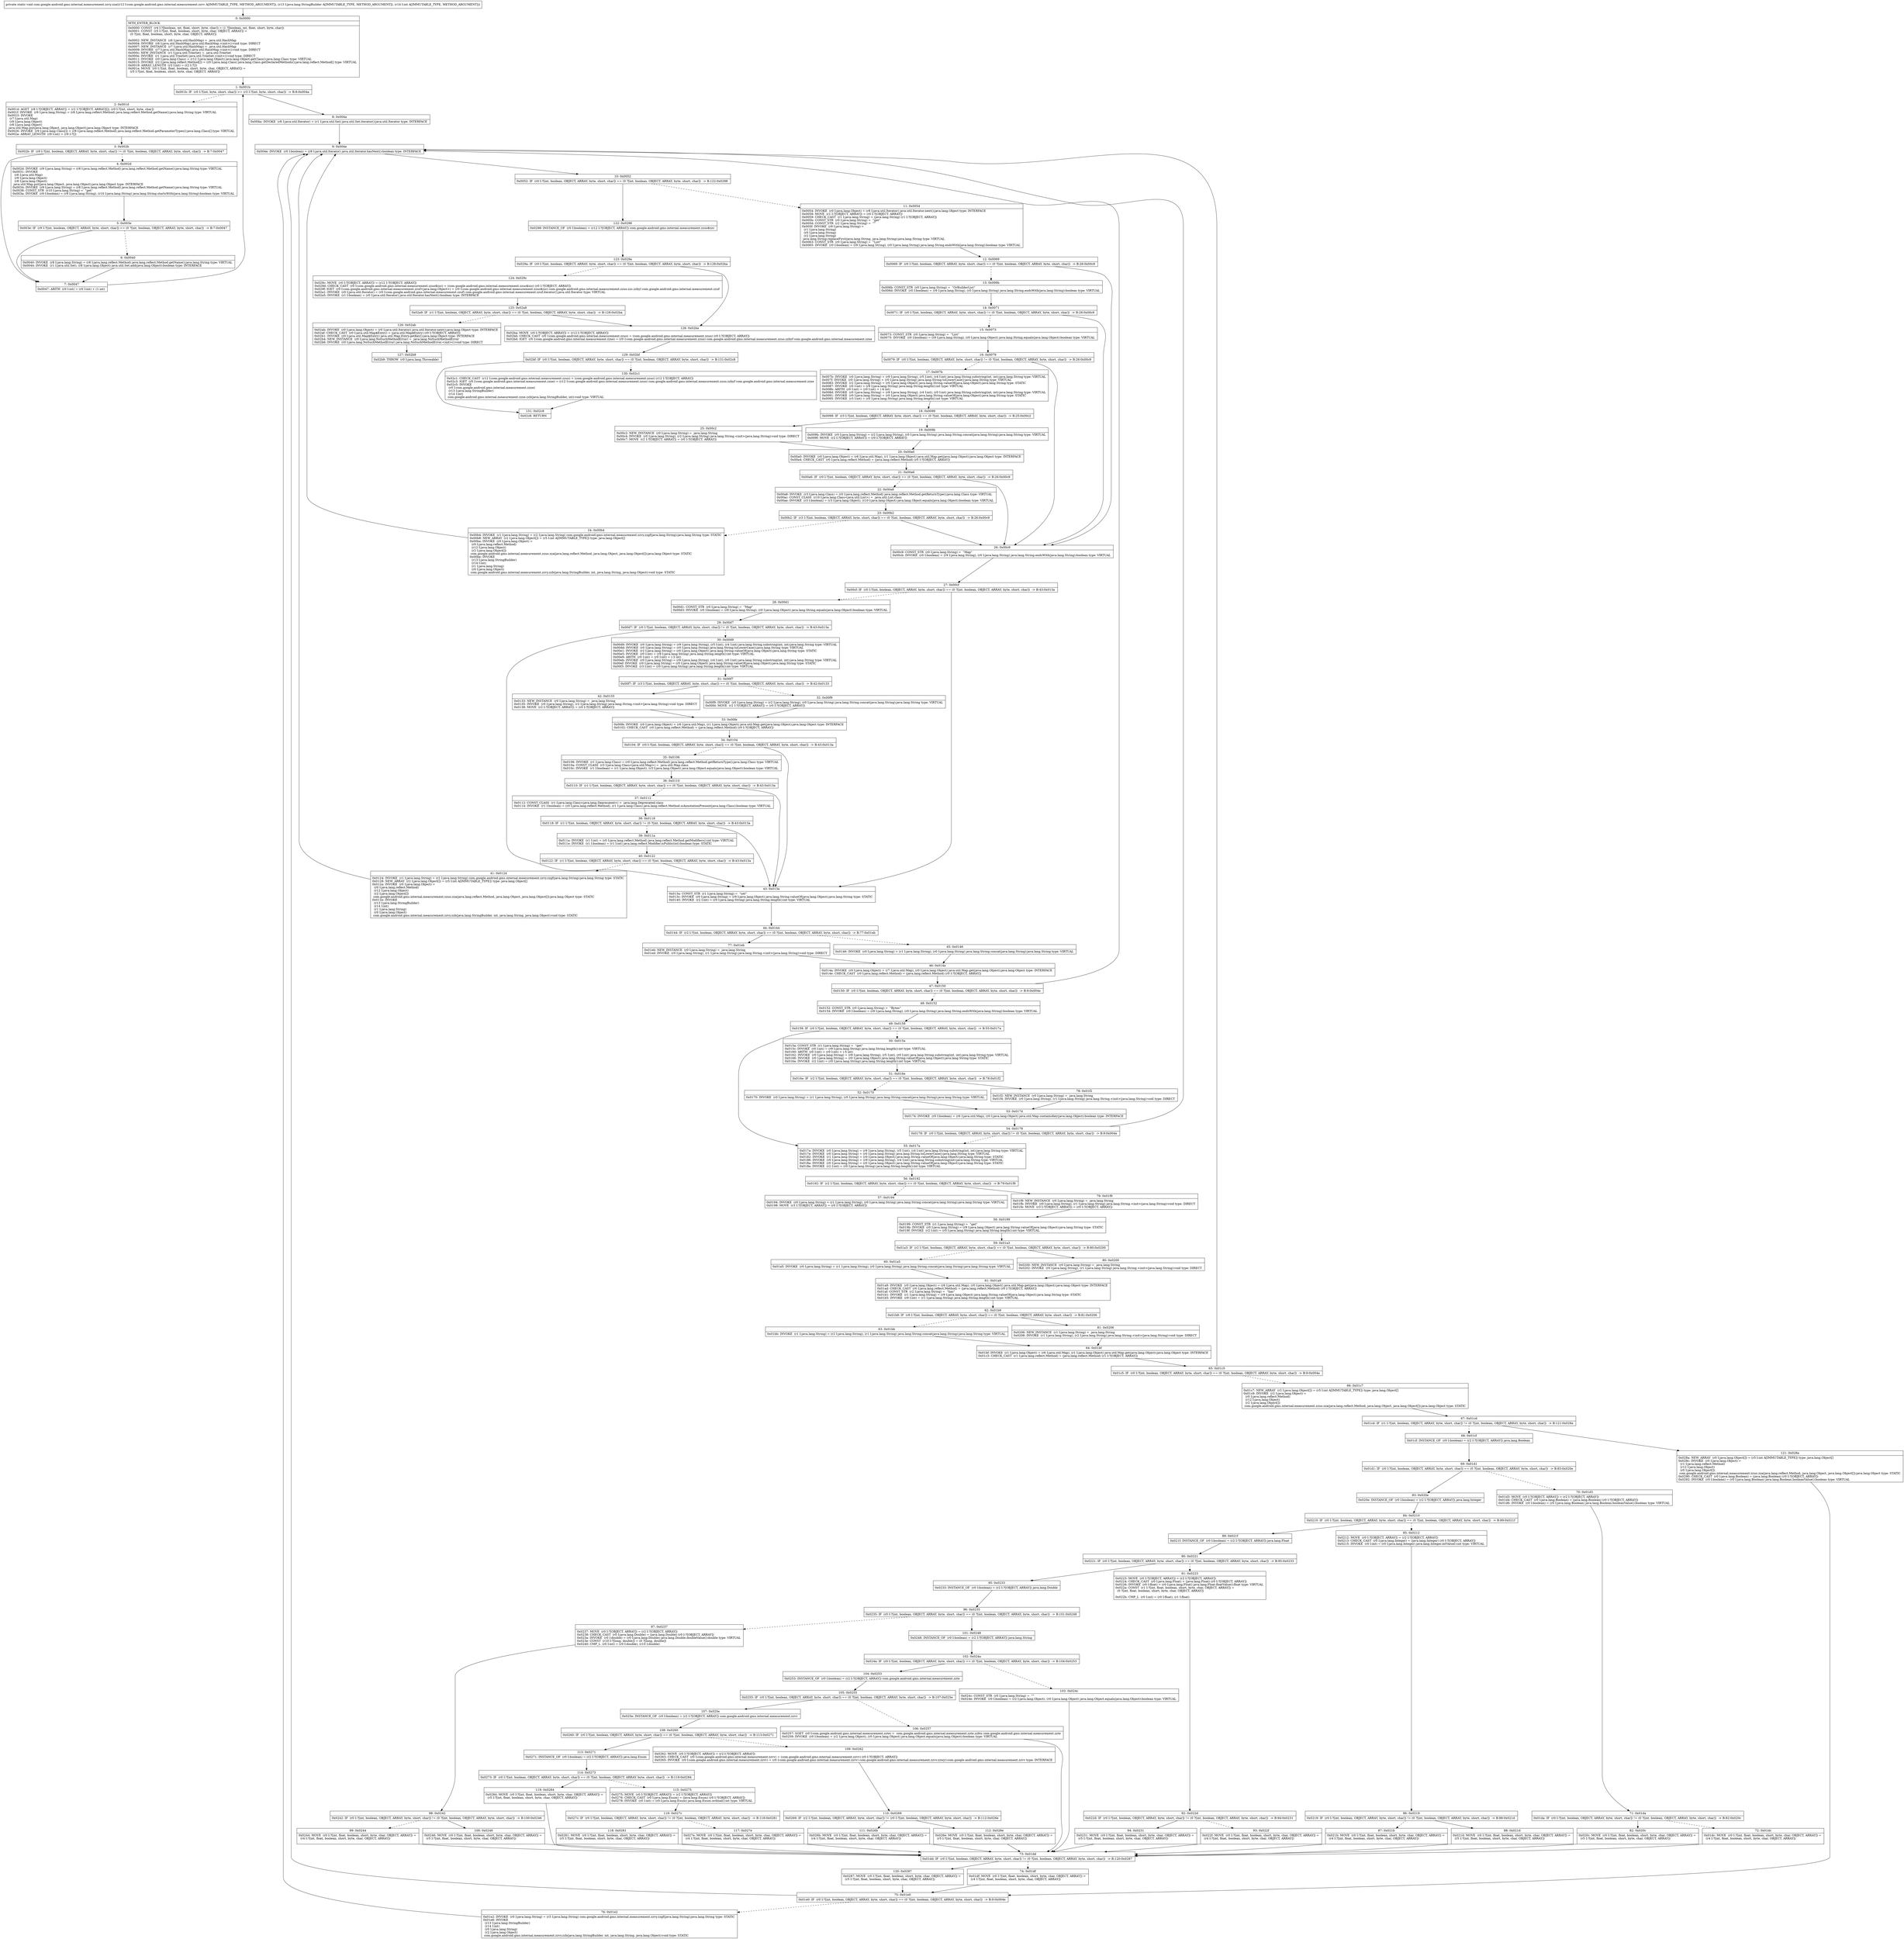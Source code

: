 digraph "CFG forcom.google.android.gms.internal.measurement.zzvy.zza(Lcom\/google\/android\/gms\/internal\/measurement\/zzvv;Ljava\/lang\/StringBuilder;I)V" {
Node_0 [shape=record,label="{0\:\ 0x0000|MTH_ENTER_BLOCK\l|0x0000: CONST  (r4 I:?[boolean, int, float, short, byte, char]) = (1 ?[boolean, int, float, short, byte, char]) \l0x0001: CONST  (r5 I:?[int, float, boolean, short, byte, char, OBJECT, ARRAY]) = \l  (0 ?[int, float, boolean, short, byte, char, OBJECT, ARRAY])\l \l0x0002: NEW_INSTANCE  (r6 I:java.util.HashMap) =  java.util.HashMap \l0x0004: INVOKE  (r6 I:java.util.HashMap) java.util.HashMap.\<init\>():void type: DIRECT \l0x0007: NEW_INSTANCE  (r7 I:java.util.HashMap) =  java.util.HashMap \l0x0009: INVOKE  (r7 I:java.util.HashMap) java.util.HashMap.\<init\>():void type: DIRECT \l0x000c: NEW_INSTANCE  (r1 I:java.util.TreeSet) =  java.util.TreeSet \l0x000e: INVOKE  (r1 I:java.util.TreeSet) java.util.TreeSet.\<init\>():void type: DIRECT \l0x0011: INVOKE  (r0 I:java.lang.Class) = (r12 I:java.lang.Object) java.lang.Object.getClass():java.lang.Class type: VIRTUAL \l0x0015: INVOKE  (r2 I:java.lang.reflect.Method[]) = (r0 I:java.lang.Class) java.lang.Class.getDeclaredMethods():java.lang.reflect.Method[] type: VIRTUAL \l0x0019: ARRAY_LENGTH  (r3 I:int) = (r2 I:?[]) \l0x001a: MOVE  (r0 I:?[int, float, boolean, short, byte, char, OBJECT, ARRAY]) = \l  (r5 I:?[int, float, boolean, short, byte, char, OBJECT, ARRAY])\l \l}"];
Node_1 [shape=record,label="{1\:\ 0x001b|0x001b: IF  (r0 I:?[int, byte, short, char]) \>= (r3 I:?[int, byte, short, char])  \-\> B:8:0x004a \l}"];
Node_2 [shape=record,label="{2\:\ 0x001d|0x001d: AGET  (r8 I:?[OBJECT, ARRAY]) = (r2 I:?[OBJECT, ARRAY][]), (r0 I:?[int, short, byte, char]) \l0x001f: INVOKE  (r9 I:java.lang.String) = (r8 I:java.lang.reflect.Method) java.lang.reflect.Method.getName():java.lang.String type: VIRTUAL \l0x0023: INVOKE  \l  (r7 I:java.util.Map)\l  (r9 I:java.lang.Object)\l  (r8 I:java.lang.Object)\l java.util.Map.put(java.lang.Object, java.lang.Object):java.lang.Object type: INTERFACE \l0x0026: INVOKE  (r9 I:java.lang.Class[]) = (r8 I:java.lang.reflect.Method) java.lang.reflect.Method.getParameterTypes():java.lang.Class[] type: VIRTUAL \l0x002a: ARRAY_LENGTH  (r9 I:int) = (r9 I:?[]) \l}"];
Node_3 [shape=record,label="{3\:\ 0x002b|0x002b: IF  (r9 I:?[int, boolean, OBJECT, ARRAY, byte, short, char]) != (0 ?[int, boolean, OBJECT, ARRAY, byte, short, char])  \-\> B:7:0x0047 \l}"];
Node_4 [shape=record,label="{4\:\ 0x002d|0x002d: INVOKE  (r9 I:java.lang.String) = (r8 I:java.lang.reflect.Method) java.lang.reflect.Method.getName():java.lang.String type: VIRTUAL \l0x0031: INVOKE  \l  (r6 I:java.util.Map)\l  (r9 I:java.lang.Object)\l  (r8 I:java.lang.Object)\l java.util.Map.put(java.lang.Object, java.lang.Object):java.lang.Object type: INTERFACE \l0x0034: INVOKE  (r9 I:java.lang.String) = (r8 I:java.lang.reflect.Method) java.lang.reflect.Method.getName():java.lang.String type: VIRTUAL \l0x0038: CONST_STR  (r10 I:java.lang.String) =  \"get\" \l0x003a: INVOKE  (r9 I:boolean) = (r9 I:java.lang.String), (r10 I:java.lang.String) java.lang.String.startsWith(java.lang.String):boolean type: VIRTUAL \l}"];
Node_5 [shape=record,label="{5\:\ 0x003e|0x003e: IF  (r9 I:?[int, boolean, OBJECT, ARRAY, byte, short, char]) == (0 ?[int, boolean, OBJECT, ARRAY, byte, short, char])  \-\> B:7:0x0047 \l}"];
Node_6 [shape=record,label="{6\:\ 0x0040|0x0040: INVOKE  (r8 I:java.lang.String) = (r8 I:java.lang.reflect.Method) java.lang.reflect.Method.getName():java.lang.String type: VIRTUAL \l0x0044: INVOKE  (r1 I:java.util.Set), (r8 I:java.lang.Object) java.util.Set.add(java.lang.Object):boolean type: INTERFACE \l}"];
Node_7 [shape=record,label="{7\:\ 0x0047|0x0047: ARITH  (r0 I:int) = (r0 I:int) + (1 int) \l}"];
Node_8 [shape=record,label="{8\:\ 0x004a|0x004a: INVOKE  (r8 I:java.util.Iterator) = (r1 I:java.util.Set) java.util.Set.iterator():java.util.Iterator type: INTERFACE \l}"];
Node_9 [shape=record,label="{9\:\ 0x004e|0x004e: INVOKE  (r0 I:boolean) = (r8 I:java.util.Iterator) java.util.Iterator.hasNext():boolean type: INTERFACE \l}"];
Node_10 [shape=record,label="{10\:\ 0x0052|0x0052: IF  (r0 I:?[int, boolean, OBJECT, ARRAY, byte, short, char]) == (0 ?[int, boolean, OBJECT, ARRAY, byte, short, char])  \-\> B:122:0x0298 \l}"];
Node_11 [shape=record,label="{11\:\ 0x0054|0x0054: INVOKE  (r0 I:java.lang.Object) = (r8 I:java.util.Iterator) java.util.Iterator.next():java.lang.Object type: INTERFACE \l0x0058: MOVE  (r1 I:?[OBJECT, ARRAY]) = (r0 I:?[OBJECT, ARRAY]) \l0x0059: CHECK_CAST  (r1 I:java.lang.String) = (java.lang.String) (r1 I:?[OBJECT, ARRAY]) \l0x005b: CONST_STR  (r0 I:java.lang.String) =  \"get\" \l0x005d: CONST_STR  (r2 I:java.lang.String) =  \"\" \l0x005f: INVOKE  (r9 I:java.lang.String) = \l  (r1 I:java.lang.String)\l  (r0 I:java.lang.String)\l  (r2 I:java.lang.String)\l java.lang.String.replaceFirst(java.lang.String, java.lang.String):java.lang.String type: VIRTUAL \l0x0063: CONST_STR  (r0 I:java.lang.String) =  \"List\" \l0x0065: INVOKE  (r0 I:boolean) = (r9 I:java.lang.String), (r0 I:java.lang.String) java.lang.String.endsWith(java.lang.String):boolean type: VIRTUAL \l}"];
Node_12 [shape=record,label="{12\:\ 0x0069|0x0069: IF  (r0 I:?[int, boolean, OBJECT, ARRAY, byte, short, char]) == (0 ?[int, boolean, OBJECT, ARRAY, byte, short, char])  \-\> B:26:0x00c9 \l}"];
Node_13 [shape=record,label="{13\:\ 0x006b|0x006b: CONST_STR  (r0 I:java.lang.String) =  \"OrBuilderList\" \l0x006d: INVOKE  (r0 I:boolean) = (r9 I:java.lang.String), (r0 I:java.lang.String) java.lang.String.endsWith(java.lang.String):boolean type: VIRTUAL \l}"];
Node_14 [shape=record,label="{14\:\ 0x0071|0x0071: IF  (r0 I:?[int, boolean, OBJECT, ARRAY, byte, short, char]) != (0 ?[int, boolean, OBJECT, ARRAY, byte, short, char])  \-\> B:26:0x00c9 \l}"];
Node_15 [shape=record,label="{15\:\ 0x0073|0x0073: CONST_STR  (r0 I:java.lang.String) =  \"List\" \l0x0075: INVOKE  (r0 I:boolean) = (r9 I:java.lang.String), (r0 I:java.lang.Object) java.lang.String.equals(java.lang.Object):boolean type: VIRTUAL \l}"];
Node_16 [shape=record,label="{16\:\ 0x0079|0x0079: IF  (r0 I:?[int, boolean, OBJECT, ARRAY, byte, short, char]) != (0 ?[int, boolean, OBJECT, ARRAY, byte, short, char])  \-\> B:26:0x00c9 \l}"];
Node_17 [shape=record,label="{17\:\ 0x007b|0x007b: INVOKE  (r0 I:java.lang.String) = (r9 I:java.lang.String), (r5 I:int), (r4 I:int) java.lang.String.substring(int, int):java.lang.String type: VIRTUAL \l0x007f: INVOKE  (r0 I:java.lang.String) = (r0 I:java.lang.String) java.lang.String.toLowerCase():java.lang.String type: VIRTUAL \l0x0083: INVOKE  (r2 I:java.lang.String) = (r0 I:java.lang.Object) java.lang.String.valueOf(java.lang.Object):java.lang.String type: STATIC \l0x0087: INVOKE  (r0 I:int) = (r9 I:java.lang.String) java.lang.String.length():int type: VIRTUAL \l0x008b: ARITH  (r0 I:int) = (r0 I:int) + (\-4 int) \l0x008d: INVOKE  (r0 I:java.lang.String) = (r9 I:java.lang.String), (r4 I:int), (r0 I:int) java.lang.String.substring(int, int):java.lang.String type: VIRTUAL \l0x0091: INVOKE  (r0 I:java.lang.String) = (r0 I:java.lang.Object) java.lang.String.valueOf(java.lang.Object):java.lang.String type: STATIC \l0x0095: INVOKE  (r3 I:int) = (r0 I:java.lang.String) java.lang.String.length():int type: VIRTUAL \l}"];
Node_18 [shape=record,label="{18\:\ 0x0099|0x0099: IF  (r3 I:?[int, boolean, OBJECT, ARRAY, byte, short, char]) == (0 ?[int, boolean, OBJECT, ARRAY, byte, short, char])  \-\> B:25:0x00c2 \l}"];
Node_19 [shape=record,label="{19\:\ 0x009b|0x009b: INVOKE  (r0 I:java.lang.String) = (r2 I:java.lang.String), (r0 I:java.lang.String) java.lang.String.concat(java.lang.String):java.lang.String type: VIRTUAL \l0x009f: MOVE  (r2 I:?[OBJECT, ARRAY]) = (r0 I:?[OBJECT, ARRAY]) \l}"];
Node_20 [shape=record,label="{20\:\ 0x00a0|0x00a0: INVOKE  (r0 I:java.lang.Object) = (r6 I:java.util.Map), (r1 I:java.lang.Object) java.util.Map.get(java.lang.Object):java.lang.Object type: INTERFACE \l0x00a4: CHECK_CAST  (r0 I:java.lang.reflect.Method) = (java.lang.reflect.Method) (r0 I:?[OBJECT, ARRAY]) \l}"];
Node_21 [shape=record,label="{21\:\ 0x00a6|0x00a6: IF  (r0 I:?[int, boolean, OBJECT, ARRAY, byte, short, char]) == (0 ?[int, boolean, OBJECT, ARRAY, byte, short, char])  \-\> B:26:0x00c9 \l}"];
Node_22 [shape=record,label="{22\:\ 0x00a8|0x00a8: INVOKE  (r3 I:java.lang.Class) = (r0 I:java.lang.reflect.Method) java.lang.reflect.Method.getReturnType():java.lang.Class type: VIRTUAL \l0x00ac: CONST_CLASS  (r10 I:java.lang.Class\<java.util.List\>) =  java.util.List.class \l0x00ae: INVOKE  (r3 I:boolean) = (r3 I:java.lang.Object), (r10 I:java.lang.Object) java.lang.Object.equals(java.lang.Object):boolean type: VIRTUAL \l}"];
Node_23 [shape=record,label="{23\:\ 0x00b2|0x00b2: IF  (r3 I:?[int, boolean, OBJECT, ARRAY, byte, short, char]) == (0 ?[int, boolean, OBJECT, ARRAY, byte, short, char])  \-\> B:26:0x00c9 \l}"];
Node_24 [shape=record,label="{24\:\ 0x00b4|0x00b4: INVOKE  (r1 I:java.lang.String) = (r2 I:java.lang.String) com.google.android.gms.internal.measurement.zzvy.zzgf(java.lang.String):java.lang.String type: STATIC \l0x00b8: NEW_ARRAY  (r2 I:java.lang.Object[]) = (r5 I:int A[IMMUTABLE_TYPE]) type: java.lang.Object[] \l0x00ba: INVOKE  (r0 I:java.lang.Object) = \l  (r0 I:java.lang.reflect.Method)\l  (r12 I:java.lang.Object)\l  (r2 I:java.lang.Object[])\l com.google.android.gms.internal.measurement.zzuo.zza(java.lang.reflect.Method, java.lang.Object, java.lang.Object[]):java.lang.Object type: STATIC \l0x00be: INVOKE  \l  (r13 I:java.lang.StringBuilder)\l  (r14 I:int)\l  (r1 I:java.lang.String)\l  (r0 I:java.lang.Object)\l com.google.android.gms.internal.measurement.zzvy.zzb(java.lang.StringBuilder, int, java.lang.String, java.lang.Object):void type: STATIC \l}"];
Node_25 [shape=record,label="{25\:\ 0x00c2|0x00c2: NEW_INSTANCE  (r0 I:java.lang.String) =  java.lang.String \l0x00c4: INVOKE  (r0 I:java.lang.String), (r2 I:java.lang.String) java.lang.String.\<init\>(java.lang.String):void type: DIRECT \l0x00c7: MOVE  (r2 I:?[OBJECT, ARRAY]) = (r0 I:?[OBJECT, ARRAY]) \l}"];
Node_26 [shape=record,label="{26\:\ 0x00c9|0x00c9: CONST_STR  (r0 I:java.lang.String) =  \"Map\" \l0x00cb: INVOKE  (r0 I:boolean) = (r9 I:java.lang.String), (r0 I:java.lang.String) java.lang.String.endsWith(java.lang.String):boolean type: VIRTUAL \l}"];
Node_27 [shape=record,label="{27\:\ 0x00cf|0x00cf: IF  (r0 I:?[int, boolean, OBJECT, ARRAY, byte, short, char]) == (0 ?[int, boolean, OBJECT, ARRAY, byte, short, char])  \-\> B:43:0x013a \l}"];
Node_28 [shape=record,label="{28\:\ 0x00d1|0x00d1: CONST_STR  (r0 I:java.lang.String) =  \"Map\" \l0x00d3: INVOKE  (r0 I:boolean) = (r9 I:java.lang.String), (r0 I:java.lang.Object) java.lang.String.equals(java.lang.Object):boolean type: VIRTUAL \l}"];
Node_29 [shape=record,label="{29\:\ 0x00d7|0x00d7: IF  (r0 I:?[int, boolean, OBJECT, ARRAY, byte, short, char]) != (0 ?[int, boolean, OBJECT, ARRAY, byte, short, char])  \-\> B:43:0x013a \l}"];
Node_30 [shape=record,label="{30\:\ 0x00d9|0x00d9: INVOKE  (r0 I:java.lang.String) = (r9 I:java.lang.String), (r5 I:int), (r4 I:int) java.lang.String.substring(int, int):java.lang.String type: VIRTUAL \l0x00dd: INVOKE  (r0 I:java.lang.String) = (r0 I:java.lang.String) java.lang.String.toLowerCase():java.lang.String type: VIRTUAL \l0x00e1: INVOKE  (r2 I:java.lang.String) = (r0 I:java.lang.Object) java.lang.String.valueOf(java.lang.Object):java.lang.String type: STATIC \l0x00e5: INVOKE  (r0 I:int) = (r9 I:java.lang.String) java.lang.String.length():int type: VIRTUAL \l0x00e9: ARITH  (r0 I:int) = (r0 I:int) + (\-3 int) \l0x00eb: INVOKE  (r0 I:java.lang.String) = (r9 I:java.lang.String), (r4 I:int), (r0 I:int) java.lang.String.substring(int, int):java.lang.String type: VIRTUAL \l0x00ef: INVOKE  (r0 I:java.lang.String) = (r0 I:java.lang.Object) java.lang.String.valueOf(java.lang.Object):java.lang.String type: STATIC \l0x00f3: INVOKE  (r3 I:int) = (r0 I:java.lang.String) java.lang.String.length():int type: VIRTUAL \l}"];
Node_31 [shape=record,label="{31\:\ 0x00f7|0x00f7: IF  (r3 I:?[int, boolean, OBJECT, ARRAY, byte, short, char]) == (0 ?[int, boolean, OBJECT, ARRAY, byte, short, char])  \-\> B:42:0x0133 \l}"];
Node_32 [shape=record,label="{32\:\ 0x00f9|0x00f9: INVOKE  (r0 I:java.lang.String) = (r2 I:java.lang.String), (r0 I:java.lang.String) java.lang.String.concat(java.lang.String):java.lang.String type: VIRTUAL \l0x00fd: MOVE  (r2 I:?[OBJECT, ARRAY]) = (r0 I:?[OBJECT, ARRAY]) \l}"];
Node_33 [shape=record,label="{33\:\ 0x00fe|0x00fe: INVOKE  (r0 I:java.lang.Object) = (r6 I:java.util.Map), (r1 I:java.lang.Object) java.util.Map.get(java.lang.Object):java.lang.Object type: INTERFACE \l0x0102: CHECK_CAST  (r0 I:java.lang.reflect.Method) = (java.lang.reflect.Method) (r0 I:?[OBJECT, ARRAY]) \l}"];
Node_34 [shape=record,label="{34\:\ 0x0104|0x0104: IF  (r0 I:?[int, boolean, OBJECT, ARRAY, byte, short, char]) == (0 ?[int, boolean, OBJECT, ARRAY, byte, short, char])  \-\> B:43:0x013a \l}"];
Node_35 [shape=record,label="{35\:\ 0x0106|0x0106: INVOKE  (r1 I:java.lang.Class) = (r0 I:java.lang.reflect.Method) java.lang.reflect.Method.getReturnType():java.lang.Class type: VIRTUAL \l0x010a: CONST_CLASS  (r3 I:java.lang.Class\<java.util.Map\>) =  java.util.Map.class \l0x010c: INVOKE  (r1 I:boolean) = (r1 I:java.lang.Object), (r3 I:java.lang.Object) java.lang.Object.equals(java.lang.Object):boolean type: VIRTUAL \l}"];
Node_36 [shape=record,label="{36\:\ 0x0110|0x0110: IF  (r1 I:?[int, boolean, OBJECT, ARRAY, byte, short, char]) == (0 ?[int, boolean, OBJECT, ARRAY, byte, short, char])  \-\> B:43:0x013a \l}"];
Node_37 [shape=record,label="{37\:\ 0x0112|0x0112: CONST_CLASS  (r1 I:java.lang.Class\<java.lang.Deprecated\>) =  java.lang.Deprecated.class \l0x0114: INVOKE  (r1 I:boolean) = (r0 I:java.lang.reflect.Method), (r1 I:java.lang.Class) java.lang.reflect.Method.isAnnotationPresent(java.lang.Class):boolean type: VIRTUAL \l}"];
Node_38 [shape=record,label="{38\:\ 0x0118|0x0118: IF  (r1 I:?[int, boolean, OBJECT, ARRAY, byte, short, char]) != (0 ?[int, boolean, OBJECT, ARRAY, byte, short, char])  \-\> B:43:0x013a \l}"];
Node_39 [shape=record,label="{39\:\ 0x011a|0x011a: INVOKE  (r1 I:int) = (r0 I:java.lang.reflect.Method) java.lang.reflect.Method.getModifiers():int type: VIRTUAL \l0x011e: INVOKE  (r1 I:boolean) = (r1 I:int) java.lang.reflect.Modifier.isPublic(int):boolean type: STATIC \l}"];
Node_40 [shape=record,label="{40\:\ 0x0122|0x0122: IF  (r1 I:?[int, boolean, OBJECT, ARRAY, byte, short, char]) == (0 ?[int, boolean, OBJECT, ARRAY, byte, short, char])  \-\> B:43:0x013a \l}"];
Node_41 [shape=record,label="{41\:\ 0x0124|0x0124: INVOKE  (r1 I:java.lang.String) = (r2 I:java.lang.String) com.google.android.gms.internal.measurement.zzvy.zzgf(java.lang.String):java.lang.String type: STATIC \l0x0128: NEW_ARRAY  (r2 I:java.lang.Object[]) = (r5 I:int A[IMMUTABLE_TYPE]) type: java.lang.Object[] \l0x012a: INVOKE  (r0 I:java.lang.Object) = \l  (r0 I:java.lang.reflect.Method)\l  (r12 I:java.lang.Object)\l  (r2 I:java.lang.Object[])\l com.google.android.gms.internal.measurement.zzuo.zza(java.lang.reflect.Method, java.lang.Object, java.lang.Object[]):java.lang.Object type: STATIC \l0x012e: INVOKE  \l  (r13 I:java.lang.StringBuilder)\l  (r14 I:int)\l  (r1 I:java.lang.String)\l  (r0 I:java.lang.Object)\l com.google.android.gms.internal.measurement.zzvy.zzb(java.lang.StringBuilder, int, java.lang.String, java.lang.Object):void type: STATIC \l}"];
Node_42 [shape=record,label="{42\:\ 0x0133|0x0133: NEW_INSTANCE  (r0 I:java.lang.String) =  java.lang.String \l0x0135: INVOKE  (r0 I:java.lang.String), (r2 I:java.lang.String) java.lang.String.\<init\>(java.lang.String):void type: DIRECT \l0x0138: MOVE  (r2 I:?[OBJECT, ARRAY]) = (r0 I:?[OBJECT, ARRAY]) \l}"];
Node_43 [shape=record,label="{43\:\ 0x013a|0x013a: CONST_STR  (r1 I:java.lang.String) =  \"set\" \l0x013c: INVOKE  (r0 I:java.lang.String) = (r9 I:java.lang.Object) java.lang.String.valueOf(java.lang.Object):java.lang.String type: STATIC \l0x0140: INVOKE  (r2 I:int) = (r0 I:java.lang.String) java.lang.String.length():int type: VIRTUAL \l}"];
Node_44 [shape=record,label="{44\:\ 0x0144|0x0144: IF  (r2 I:?[int, boolean, OBJECT, ARRAY, byte, short, char]) == (0 ?[int, boolean, OBJECT, ARRAY, byte, short, char])  \-\> B:77:0x01eb \l}"];
Node_45 [shape=record,label="{45\:\ 0x0146|0x0146: INVOKE  (r0 I:java.lang.String) = (r1 I:java.lang.String), (r0 I:java.lang.String) java.lang.String.concat(java.lang.String):java.lang.String type: VIRTUAL \l}"];
Node_46 [shape=record,label="{46\:\ 0x014a|0x014a: INVOKE  (r0 I:java.lang.Object) = (r7 I:java.util.Map), (r0 I:java.lang.Object) java.util.Map.get(java.lang.Object):java.lang.Object type: INTERFACE \l0x014e: CHECK_CAST  (r0 I:java.lang.reflect.Method) = (java.lang.reflect.Method) (r0 I:?[OBJECT, ARRAY]) \l}"];
Node_47 [shape=record,label="{47\:\ 0x0150|0x0150: IF  (r0 I:?[int, boolean, OBJECT, ARRAY, byte, short, char]) == (0 ?[int, boolean, OBJECT, ARRAY, byte, short, char])  \-\> B:9:0x004e \l}"];
Node_48 [shape=record,label="{48\:\ 0x0152|0x0152: CONST_STR  (r0 I:java.lang.String) =  \"Bytes\" \l0x0154: INVOKE  (r0 I:boolean) = (r9 I:java.lang.String), (r0 I:java.lang.String) java.lang.String.endsWith(java.lang.String):boolean type: VIRTUAL \l}"];
Node_49 [shape=record,label="{49\:\ 0x0158|0x0158: IF  (r0 I:?[int, boolean, OBJECT, ARRAY, byte, short, char]) == (0 ?[int, boolean, OBJECT, ARRAY, byte, short, char])  \-\> B:55:0x017a \l}"];
Node_50 [shape=record,label="{50\:\ 0x015a|0x015a: CONST_STR  (r1 I:java.lang.String) =  \"get\" \l0x015c: INVOKE  (r0 I:int) = (r9 I:java.lang.String) java.lang.String.length():int type: VIRTUAL \l0x0160: ARITH  (r0 I:int) = (r0 I:int) + (\-5 int) \l0x0162: INVOKE  (r0 I:java.lang.String) = (r9 I:java.lang.String), (r5 I:int), (r0 I:int) java.lang.String.substring(int, int):java.lang.String type: VIRTUAL \l0x0166: INVOKE  (r0 I:java.lang.String) = (r0 I:java.lang.Object) java.lang.String.valueOf(java.lang.Object):java.lang.String type: STATIC \l0x016a: INVOKE  (r2 I:int) = (r0 I:java.lang.String) java.lang.String.length():int type: VIRTUAL \l}"];
Node_51 [shape=record,label="{51\:\ 0x016e|0x016e: IF  (r2 I:?[int, boolean, OBJECT, ARRAY, byte, short, char]) == (0 ?[int, boolean, OBJECT, ARRAY, byte, short, char])  \-\> B:78:0x01f2 \l}"];
Node_52 [shape=record,label="{52\:\ 0x0170|0x0170: INVOKE  (r0 I:java.lang.String) = (r1 I:java.lang.String), (r0 I:java.lang.String) java.lang.String.concat(java.lang.String):java.lang.String type: VIRTUAL \l}"];
Node_53 [shape=record,label="{53\:\ 0x0174|0x0174: INVOKE  (r0 I:boolean) = (r6 I:java.util.Map), (r0 I:java.lang.Object) java.util.Map.containsKey(java.lang.Object):boolean type: INTERFACE \l}"];
Node_54 [shape=record,label="{54\:\ 0x0178|0x0178: IF  (r0 I:?[int, boolean, OBJECT, ARRAY, byte, short, char]) != (0 ?[int, boolean, OBJECT, ARRAY, byte, short, char])  \-\> B:9:0x004e \l}"];
Node_55 [shape=record,label="{55\:\ 0x017a|0x017a: INVOKE  (r0 I:java.lang.String) = (r9 I:java.lang.String), (r5 I:int), (r4 I:int) java.lang.String.substring(int, int):java.lang.String type: VIRTUAL \l0x017e: INVOKE  (r0 I:java.lang.String) = (r0 I:java.lang.String) java.lang.String.toLowerCase():java.lang.String type: VIRTUAL \l0x0182: INVOKE  (r1 I:java.lang.String) = (r0 I:java.lang.Object) java.lang.String.valueOf(java.lang.Object):java.lang.String type: STATIC \l0x0186: INVOKE  (r0 I:java.lang.String) = (r9 I:java.lang.String), (r4 I:int) java.lang.String.substring(int):java.lang.String type: VIRTUAL \l0x018a: INVOKE  (r0 I:java.lang.String) = (r0 I:java.lang.Object) java.lang.String.valueOf(java.lang.Object):java.lang.String type: STATIC \l0x018e: INVOKE  (r2 I:int) = (r0 I:java.lang.String) java.lang.String.length():int type: VIRTUAL \l}"];
Node_56 [shape=record,label="{56\:\ 0x0192|0x0192: IF  (r2 I:?[int, boolean, OBJECT, ARRAY, byte, short, char]) == (0 ?[int, boolean, OBJECT, ARRAY, byte, short, char])  \-\> B:79:0x01f9 \l}"];
Node_57 [shape=record,label="{57\:\ 0x0194|0x0194: INVOKE  (r0 I:java.lang.String) = (r1 I:java.lang.String), (r0 I:java.lang.String) java.lang.String.concat(java.lang.String):java.lang.String type: VIRTUAL \l0x0198: MOVE  (r3 I:?[OBJECT, ARRAY]) = (r0 I:?[OBJECT, ARRAY]) \l}"];
Node_58 [shape=record,label="{58\:\ 0x0199|0x0199: CONST_STR  (r1 I:java.lang.String) =  \"get\" \l0x019b: INVOKE  (r0 I:java.lang.String) = (r9 I:java.lang.Object) java.lang.String.valueOf(java.lang.Object):java.lang.String type: STATIC \l0x019f: INVOKE  (r2 I:int) = (r0 I:java.lang.String) java.lang.String.length():int type: VIRTUAL \l}"];
Node_59 [shape=record,label="{59\:\ 0x01a3|0x01a3: IF  (r2 I:?[int, boolean, OBJECT, ARRAY, byte, short, char]) == (0 ?[int, boolean, OBJECT, ARRAY, byte, short, char])  \-\> B:80:0x0200 \l}"];
Node_60 [shape=record,label="{60\:\ 0x01a5|0x01a5: INVOKE  (r0 I:java.lang.String) = (r1 I:java.lang.String), (r0 I:java.lang.String) java.lang.String.concat(java.lang.String):java.lang.String type: VIRTUAL \l}"];
Node_61 [shape=record,label="{61\:\ 0x01a9|0x01a9: INVOKE  (r0 I:java.lang.Object) = (r6 I:java.util.Map), (r0 I:java.lang.Object) java.util.Map.get(java.lang.Object):java.lang.Object type: INTERFACE \l0x01ad: CHECK_CAST  (r0 I:java.lang.reflect.Method) = (java.lang.reflect.Method) (r0 I:?[OBJECT, ARRAY]) \l0x01af: CONST_STR  (r2 I:java.lang.String) =  \"has\" \l0x01b1: INVOKE  (r1 I:java.lang.String) = (r9 I:java.lang.Object) java.lang.String.valueOf(java.lang.Object):java.lang.String type: STATIC \l0x01b5: INVOKE  (r9 I:int) = (r1 I:java.lang.String) java.lang.String.length():int type: VIRTUAL \l}"];
Node_62 [shape=record,label="{62\:\ 0x01b9|0x01b9: IF  (r9 I:?[int, boolean, OBJECT, ARRAY, byte, short, char]) == (0 ?[int, boolean, OBJECT, ARRAY, byte, short, char])  \-\> B:81:0x0206 \l}"];
Node_63 [shape=record,label="{63\:\ 0x01bb|0x01bb: INVOKE  (r1 I:java.lang.String) = (r2 I:java.lang.String), (r1 I:java.lang.String) java.lang.String.concat(java.lang.String):java.lang.String type: VIRTUAL \l}"];
Node_64 [shape=record,label="{64\:\ 0x01bf|0x01bf: INVOKE  (r1 I:java.lang.Object) = (r6 I:java.util.Map), (r1 I:java.lang.Object) java.util.Map.get(java.lang.Object):java.lang.Object type: INTERFACE \l0x01c3: CHECK_CAST  (r1 I:java.lang.reflect.Method) = (java.lang.reflect.Method) (r1 I:?[OBJECT, ARRAY]) \l}"];
Node_65 [shape=record,label="{65\:\ 0x01c5|0x01c5: IF  (r0 I:?[int, boolean, OBJECT, ARRAY, byte, short, char]) == (0 ?[int, boolean, OBJECT, ARRAY, byte, short, char])  \-\> B:9:0x004e \l}"];
Node_66 [shape=record,label="{66\:\ 0x01c7|0x01c7: NEW_ARRAY  (r2 I:java.lang.Object[]) = (r5 I:int A[IMMUTABLE_TYPE]) type: java.lang.Object[] \l0x01c9: INVOKE  (r2 I:java.lang.Object) = \l  (r0 I:java.lang.reflect.Method)\l  (r12 I:java.lang.Object)\l  (r2 I:java.lang.Object[])\l com.google.android.gms.internal.measurement.zzuo.zza(java.lang.reflect.Method, java.lang.Object, java.lang.Object[]):java.lang.Object type: STATIC \l}"];
Node_67 [shape=record,label="{67\:\ 0x01cd|0x01cd: IF  (r1 I:?[int, boolean, OBJECT, ARRAY, byte, short, char]) != (0 ?[int, boolean, OBJECT, ARRAY, byte, short, char])  \-\> B:121:0x028a \l}"];
Node_68 [shape=record,label="{68\:\ 0x01cf|0x01cf: INSTANCE_OF  (r0 I:boolean) = (r2 I:?[OBJECT, ARRAY]) java.lang.Boolean \l}"];
Node_69 [shape=record,label="{69\:\ 0x01d1|0x01d1: IF  (r0 I:?[int, boolean, OBJECT, ARRAY, byte, short, char]) == (0 ?[int, boolean, OBJECT, ARRAY, byte, short, char])  \-\> B:83:0x020e \l}"];
Node_70 [shape=record,label="{70\:\ 0x01d3|0x01d3: MOVE  (r0 I:?[OBJECT, ARRAY]) = (r2 I:?[OBJECT, ARRAY]) \l0x01d4: CHECK_CAST  (r0 I:java.lang.Boolean) = (java.lang.Boolean) (r0 I:?[OBJECT, ARRAY]) \l0x01d6: INVOKE  (r0 I:boolean) = (r0 I:java.lang.Boolean) java.lang.Boolean.booleanValue():boolean type: VIRTUAL \l}"];
Node_71 [shape=record,label="{71\:\ 0x01da|0x01da: IF  (r0 I:?[int, boolean, OBJECT, ARRAY, byte, short, char]) != (0 ?[int, boolean, OBJECT, ARRAY, byte, short, char])  \-\> B:82:0x020c \l}"];
Node_72 [shape=record,label="{72\:\ 0x01dc|0x01dc: MOVE  (r0 I:?[int, float, boolean, short, byte, char, OBJECT, ARRAY]) = \l  (r4 I:?[int, float, boolean, short, byte, char, OBJECT, ARRAY])\l \l}"];
Node_73 [shape=record,label="{73\:\ 0x01dd|0x01dd: IF  (r0 I:?[int, boolean, OBJECT, ARRAY, byte, short, char]) != (0 ?[int, boolean, OBJECT, ARRAY, byte, short, char])  \-\> B:120:0x0287 \l}"];
Node_74 [shape=record,label="{74\:\ 0x01df|0x01df: MOVE  (r0 I:?[int, float, boolean, short, byte, char, OBJECT, ARRAY]) = \l  (r4 I:?[int, float, boolean, short, byte, char, OBJECT, ARRAY])\l \l}"];
Node_75 [shape=record,label="{75\:\ 0x01e0|0x01e0: IF  (r0 I:?[int, boolean, OBJECT, ARRAY, byte, short, char]) == (0 ?[int, boolean, OBJECT, ARRAY, byte, short, char])  \-\> B:9:0x004e \l}"];
Node_76 [shape=record,label="{76\:\ 0x01e2|0x01e2: INVOKE  (r0 I:java.lang.String) = (r3 I:java.lang.String) com.google.android.gms.internal.measurement.zzvy.zzgf(java.lang.String):java.lang.String type: STATIC \l0x01e6: INVOKE  \l  (r13 I:java.lang.StringBuilder)\l  (r14 I:int)\l  (r0 I:java.lang.String)\l  (r2 I:java.lang.Object)\l com.google.android.gms.internal.measurement.zzvy.zzb(java.lang.StringBuilder, int, java.lang.String, java.lang.Object):void type: STATIC \l}"];
Node_77 [shape=record,label="{77\:\ 0x01eb|0x01eb: NEW_INSTANCE  (r0 I:java.lang.String) =  java.lang.String \l0x01ed: INVOKE  (r0 I:java.lang.String), (r1 I:java.lang.String) java.lang.String.\<init\>(java.lang.String):void type: DIRECT \l}"];
Node_78 [shape=record,label="{78\:\ 0x01f2|0x01f2: NEW_INSTANCE  (r0 I:java.lang.String) =  java.lang.String \l0x01f4: INVOKE  (r0 I:java.lang.String), (r1 I:java.lang.String) java.lang.String.\<init\>(java.lang.String):void type: DIRECT \l}"];
Node_79 [shape=record,label="{79\:\ 0x01f9|0x01f9: NEW_INSTANCE  (r0 I:java.lang.String) =  java.lang.String \l0x01fb: INVOKE  (r0 I:java.lang.String), (r1 I:java.lang.String) java.lang.String.\<init\>(java.lang.String):void type: DIRECT \l0x01fe: MOVE  (r3 I:?[OBJECT, ARRAY]) = (r0 I:?[OBJECT, ARRAY]) \l}"];
Node_80 [shape=record,label="{80\:\ 0x0200|0x0200: NEW_INSTANCE  (r0 I:java.lang.String) =  java.lang.String \l0x0202: INVOKE  (r0 I:java.lang.String), (r1 I:java.lang.String) java.lang.String.\<init\>(java.lang.String):void type: DIRECT \l}"];
Node_81 [shape=record,label="{81\:\ 0x0206|0x0206: NEW_INSTANCE  (r1 I:java.lang.String) =  java.lang.String \l0x0208: INVOKE  (r1 I:java.lang.String), (r2 I:java.lang.String) java.lang.String.\<init\>(java.lang.String):void type: DIRECT \l}"];
Node_82 [shape=record,label="{82\:\ 0x020c|0x020c: MOVE  (r0 I:?[int, float, boolean, short, byte, char, OBJECT, ARRAY]) = \l  (r5 I:?[int, float, boolean, short, byte, char, OBJECT, ARRAY])\l \l}"];
Node_83 [shape=record,label="{83\:\ 0x020e|0x020e: INSTANCE_OF  (r0 I:boolean) = (r2 I:?[OBJECT, ARRAY]) java.lang.Integer \l}"];
Node_84 [shape=record,label="{84\:\ 0x0210|0x0210: IF  (r0 I:?[int, boolean, OBJECT, ARRAY, byte, short, char]) == (0 ?[int, boolean, OBJECT, ARRAY, byte, short, char])  \-\> B:89:0x021f \l}"];
Node_85 [shape=record,label="{85\:\ 0x0212|0x0212: MOVE  (r0 I:?[OBJECT, ARRAY]) = (r2 I:?[OBJECT, ARRAY]) \l0x0213: CHECK_CAST  (r0 I:java.lang.Integer) = (java.lang.Integer) (r0 I:?[OBJECT, ARRAY]) \l0x0215: INVOKE  (r0 I:int) = (r0 I:java.lang.Integer) java.lang.Integer.intValue():int type: VIRTUAL \l}"];
Node_86 [shape=record,label="{86\:\ 0x0219|0x0219: IF  (r0 I:?[int, boolean, OBJECT, ARRAY, byte, short, char]) != (0 ?[int, boolean, OBJECT, ARRAY, byte, short, char])  \-\> B:88:0x021d \l}"];
Node_87 [shape=record,label="{87\:\ 0x021b|0x021b: MOVE  (r0 I:?[int, float, boolean, short, byte, char, OBJECT, ARRAY]) = \l  (r4 I:?[int, float, boolean, short, byte, char, OBJECT, ARRAY])\l \l}"];
Node_88 [shape=record,label="{88\:\ 0x021d|0x021d: MOVE  (r0 I:?[int, float, boolean, short, byte, char, OBJECT, ARRAY]) = \l  (r5 I:?[int, float, boolean, short, byte, char, OBJECT, ARRAY])\l \l}"];
Node_89 [shape=record,label="{89\:\ 0x021f|0x021f: INSTANCE_OF  (r0 I:boolean) = (r2 I:?[OBJECT, ARRAY]) java.lang.Float \l}"];
Node_90 [shape=record,label="{90\:\ 0x0221|0x0221: IF  (r0 I:?[int, boolean, OBJECT, ARRAY, byte, short, char]) == (0 ?[int, boolean, OBJECT, ARRAY, byte, short, char])  \-\> B:95:0x0233 \l}"];
Node_91 [shape=record,label="{91\:\ 0x0223|0x0223: MOVE  (r0 I:?[OBJECT, ARRAY]) = (r2 I:?[OBJECT, ARRAY]) \l0x0224: CHECK_CAST  (r0 I:java.lang.Float) = (java.lang.Float) (r0 I:?[OBJECT, ARRAY]) \l0x0226: INVOKE  (r0 I:float) = (r0 I:java.lang.Float) java.lang.Float.floatValue():float type: VIRTUAL \l0x022a: CONST  (r1 I:?[int, float, boolean, short, byte, char, OBJECT, ARRAY]) = \l  (0 ?[int, float, boolean, short, byte, char, OBJECT, ARRAY])\l \l0x022b: CMP_L  (r0 I:int) = (r0 I:float), (r1 I:float) \l}"];
Node_92 [shape=record,label="{92\:\ 0x022d|0x022d: IF  (r0 I:?[int, boolean, OBJECT, ARRAY, byte, short, char]) != (0 ?[int, boolean, OBJECT, ARRAY, byte, short, char])  \-\> B:94:0x0231 \l}"];
Node_93 [shape=record,label="{93\:\ 0x022f|0x022f: MOVE  (r0 I:?[int, float, boolean, short, byte, char, OBJECT, ARRAY]) = \l  (r4 I:?[int, float, boolean, short, byte, char, OBJECT, ARRAY])\l \l}"];
Node_94 [shape=record,label="{94\:\ 0x0231|0x0231: MOVE  (r0 I:?[int, float, boolean, short, byte, char, OBJECT, ARRAY]) = \l  (r5 I:?[int, float, boolean, short, byte, char, OBJECT, ARRAY])\l \l}"];
Node_95 [shape=record,label="{95\:\ 0x0233|0x0233: INSTANCE_OF  (r0 I:boolean) = (r2 I:?[OBJECT, ARRAY]) java.lang.Double \l}"];
Node_96 [shape=record,label="{96\:\ 0x0235|0x0235: IF  (r0 I:?[int, boolean, OBJECT, ARRAY, byte, short, char]) == (0 ?[int, boolean, OBJECT, ARRAY, byte, short, char])  \-\> B:101:0x0248 \l}"];
Node_97 [shape=record,label="{97\:\ 0x0237|0x0237: MOVE  (r0 I:?[OBJECT, ARRAY]) = (r2 I:?[OBJECT, ARRAY]) \l0x0238: CHECK_CAST  (r0 I:java.lang.Double) = (java.lang.Double) (r0 I:?[OBJECT, ARRAY]) \l0x023a: INVOKE  (r0 I:double) = (r0 I:java.lang.Double) java.lang.Double.doubleValue():double type: VIRTUAL \l0x023e: CONST  (r10 I:?[long, double]) = (0 ?[long, double]) \l0x0240: CMP_L  (r0 I:int) = (r0 I:double), (r10 I:double) \l}"];
Node_98 [shape=record,label="{98\:\ 0x0242|0x0242: IF  (r0 I:?[int, boolean, OBJECT, ARRAY, byte, short, char]) != (0 ?[int, boolean, OBJECT, ARRAY, byte, short, char])  \-\> B:100:0x0246 \l}"];
Node_99 [shape=record,label="{99\:\ 0x0244|0x0244: MOVE  (r0 I:?[int, float, boolean, short, byte, char, OBJECT, ARRAY]) = \l  (r4 I:?[int, float, boolean, short, byte, char, OBJECT, ARRAY])\l \l}"];
Node_100 [shape=record,label="{100\:\ 0x0246|0x0246: MOVE  (r0 I:?[int, float, boolean, short, byte, char, OBJECT, ARRAY]) = \l  (r5 I:?[int, float, boolean, short, byte, char, OBJECT, ARRAY])\l \l}"];
Node_101 [shape=record,label="{101\:\ 0x0248|0x0248: INSTANCE_OF  (r0 I:boolean) = (r2 I:?[OBJECT, ARRAY]) java.lang.String \l}"];
Node_102 [shape=record,label="{102\:\ 0x024a|0x024a: IF  (r0 I:?[int, boolean, OBJECT, ARRAY, byte, short, char]) == (0 ?[int, boolean, OBJECT, ARRAY, byte, short, char])  \-\> B:104:0x0253 \l}"];
Node_103 [shape=record,label="{103\:\ 0x024c|0x024c: CONST_STR  (r0 I:java.lang.String) =  \"\" \l0x024e: INVOKE  (r0 I:boolean) = (r2 I:java.lang.Object), (r0 I:java.lang.Object) java.lang.Object.equals(java.lang.Object):boolean type: VIRTUAL \l}"];
Node_104 [shape=record,label="{104\:\ 0x0253|0x0253: INSTANCE_OF  (r0 I:boolean) = (r2 I:?[OBJECT, ARRAY]) com.google.android.gms.internal.measurement.zzte \l}"];
Node_105 [shape=record,label="{105\:\ 0x0255|0x0255: IF  (r0 I:?[int, boolean, OBJECT, ARRAY, byte, short, char]) == (0 ?[int, boolean, OBJECT, ARRAY, byte, short, char])  \-\> B:107:0x025e \l}"];
Node_106 [shape=record,label="{106\:\ 0x0257|0x0257: SGET  (r0 I:com.google.android.gms.internal.measurement.zzte) =  com.google.android.gms.internal.measurement.zzte.zzbts com.google.android.gms.internal.measurement.zzte \l0x0259: INVOKE  (r0 I:boolean) = (r2 I:java.lang.Object), (r0 I:java.lang.Object) java.lang.Object.equals(java.lang.Object):boolean type: VIRTUAL \l}"];
Node_107 [shape=record,label="{107\:\ 0x025e|0x025e: INSTANCE_OF  (r0 I:boolean) = (r2 I:?[OBJECT, ARRAY]) com.google.android.gms.internal.measurement.zzvv \l}"];
Node_108 [shape=record,label="{108\:\ 0x0260|0x0260: IF  (r0 I:?[int, boolean, OBJECT, ARRAY, byte, short, char]) == (0 ?[int, boolean, OBJECT, ARRAY, byte, short, char])  \-\> B:113:0x0271 \l}"];
Node_109 [shape=record,label="{109\:\ 0x0262|0x0262: MOVE  (r0 I:?[OBJECT, ARRAY]) = (r2 I:?[OBJECT, ARRAY]) \l0x0263: CHECK_CAST  (r0 I:com.google.android.gms.internal.measurement.zzvv) = (com.google.android.gms.internal.measurement.zzvv) (r0 I:?[OBJECT, ARRAY]) \l0x0265: INVOKE  (r0 I:com.google.android.gms.internal.measurement.zzvv) = (r0 I:com.google.android.gms.internal.measurement.zzvv) com.google.android.gms.internal.measurement.zzvv.zzwj():com.google.android.gms.internal.measurement.zzvv type: INTERFACE \l}"];
Node_110 [shape=record,label="{110\:\ 0x0269|0x0269: IF  (r2 I:?[int, boolean, OBJECT, ARRAY, byte, short, char]) != (r0 I:?[int, boolean, OBJECT, ARRAY, byte, short, char])  \-\> B:112:0x026e \l}"];
Node_111 [shape=record,label="{111\:\ 0x026b|0x026b: MOVE  (r0 I:?[int, float, boolean, short, byte, char, OBJECT, ARRAY]) = \l  (r4 I:?[int, float, boolean, short, byte, char, OBJECT, ARRAY])\l \l}"];
Node_112 [shape=record,label="{112\:\ 0x026e|0x026e: MOVE  (r0 I:?[int, float, boolean, short, byte, char, OBJECT, ARRAY]) = \l  (r5 I:?[int, float, boolean, short, byte, char, OBJECT, ARRAY])\l \l}"];
Node_113 [shape=record,label="{113\:\ 0x0271|0x0271: INSTANCE_OF  (r0 I:boolean) = (r2 I:?[OBJECT, ARRAY]) java.lang.Enum \l}"];
Node_114 [shape=record,label="{114\:\ 0x0273|0x0273: IF  (r0 I:?[int, boolean, OBJECT, ARRAY, byte, short, char]) == (0 ?[int, boolean, OBJECT, ARRAY, byte, short, char])  \-\> B:119:0x0284 \l}"];
Node_115 [shape=record,label="{115\:\ 0x0275|0x0275: MOVE  (r0 I:?[OBJECT, ARRAY]) = (r2 I:?[OBJECT, ARRAY]) \l0x0276: CHECK_CAST  (r0 I:java.lang.Enum) = (java.lang.Enum) (r0 I:?[OBJECT, ARRAY]) \l0x0278: INVOKE  (r0 I:int) = (r0 I:java.lang.Enum) java.lang.Enum.ordinal():int type: VIRTUAL \l}"];
Node_116 [shape=record,label="{116\:\ 0x027c|0x027c: IF  (r0 I:?[int, boolean, OBJECT, ARRAY, byte, short, char]) != (0 ?[int, boolean, OBJECT, ARRAY, byte, short, char])  \-\> B:118:0x0281 \l}"];
Node_117 [shape=record,label="{117\:\ 0x027e|0x027e: MOVE  (r0 I:?[int, float, boolean, short, byte, char, OBJECT, ARRAY]) = \l  (r4 I:?[int, float, boolean, short, byte, char, OBJECT, ARRAY])\l \l}"];
Node_118 [shape=record,label="{118\:\ 0x0281|0x0281: MOVE  (r0 I:?[int, float, boolean, short, byte, char, OBJECT, ARRAY]) = \l  (r5 I:?[int, float, boolean, short, byte, char, OBJECT, ARRAY])\l \l}"];
Node_119 [shape=record,label="{119\:\ 0x0284|0x0284: MOVE  (r0 I:?[int, float, boolean, short, byte, char, OBJECT, ARRAY]) = \l  (r5 I:?[int, float, boolean, short, byte, char, OBJECT, ARRAY])\l \l}"];
Node_120 [shape=record,label="{120\:\ 0x0287|0x0287: MOVE  (r0 I:?[int, float, boolean, short, byte, char, OBJECT, ARRAY]) = \l  (r5 I:?[int, float, boolean, short, byte, char, OBJECT, ARRAY])\l \l}"];
Node_121 [shape=record,label="{121\:\ 0x028a|0x028a: NEW_ARRAY  (r0 I:java.lang.Object[]) = (r5 I:int A[IMMUTABLE_TYPE]) type: java.lang.Object[] \l0x028c: INVOKE  (r0 I:java.lang.Object) = \l  (r1 I:java.lang.reflect.Method)\l  (r12 I:java.lang.Object)\l  (r0 I:java.lang.Object[])\l com.google.android.gms.internal.measurement.zzuo.zza(java.lang.reflect.Method, java.lang.Object, java.lang.Object[]):java.lang.Object type: STATIC \l0x0290: CHECK_CAST  (r0 I:java.lang.Boolean) = (java.lang.Boolean) (r0 I:?[OBJECT, ARRAY]) \l0x0292: INVOKE  (r0 I:boolean) = (r0 I:java.lang.Boolean) java.lang.Boolean.booleanValue():boolean type: VIRTUAL \l}"];
Node_122 [shape=record,label="{122\:\ 0x0298|0x0298: INSTANCE_OF  (r0 I:boolean) = (r12 I:?[OBJECT, ARRAY]) com.google.android.gms.internal.measurement.zzuo$zzc \l}"];
Node_123 [shape=record,label="{123\:\ 0x029a|0x029a: IF  (r0 I:?[int, boolean, OBJECT, ARRAY, byte, short, char]) == (0 ?[int, boolean, OBJECT, ARRAY, byte, short, char])  \-\> B:128:0x02ba \l}"];
Node_124 [shape=record,label="{124\:\ 0x029c|0x029c: MOVE  (r0 I:?[OBJECT, ARRAY]) = (r12 I:?[OBJECT, ARRAY]) \l0x029d: CHECK_CAST  (r0 I:com.google.android.gms.internal.measurement.zzuo$zzc) = (com.google.android.gms.internal.measurement.zzuo$zzc) (r0 I:?[OBJECT, ARRAY]) \l0x029f: IGET  (r0 I:com.google.android.gms.internal.measurement.zzuf\<java.lang.Object\>) = (r0 I:com.google.android.gms.internal.measurement.zzuo$zzc) com.google.android.gms.internal.measurement.zzuo.zzc.zzbyl com.google.android.gms.internal.measurement.zzuf \l0x02a1: INVOKE  (r0 I:java.util.Iterator) = (r0 I:com.google.android.gms.internal.measurement.zzuf) com.google.android.gms.internal.measurement.zzuf.iterator():java.util.Iterator type: VIRTUAL \l0x02a5: INVOKE  (r1 I:boolean) = (r0 I:java.util.Iterator) java.util.Iterator.hasNext():boolean type: INTERFACE \l}"];
Node_125 [shape=record,label="{125\:\ 0x02a9|0x02a9: IF  (r1 I:?[int, boolean, OBJECT, ARRAY, byte, short, char]) == (0 ?[int, boolean, OBJECT, ARRAY, byte, short, char])  \-\> B:128:0x02ba \l}"];
Node_126 [shape=record,label="{126\:\ 0x02ab|0x02ab: INVOKE  (r0 I:java.lang.Object) = (r0 I:java.util.Iterator) java.util.Iterator.next():java.lang.Object type: INTERFACE \l0x02af: CHECK_CAST  (r0 I:java.util.Map$Entry) = (java.util.Map$Entry) (r0 I:?[OBJECT, ARRAY]) \l0x02b1: INVOKE  (r0 I:java.util.Map$Entry) java.util.Map.Entry.getKey():java.lang.Object type: INTERFACE \l0x02b4: NEW_INSTANCE  (r0 I:java.lang.NoSuchMethodError) =  java.lang.NoSuchMethodError \l0x02b6: INVOKE  (r0 I:java.lang.NoSuchMethodError) java.lang.NoSuchMethodError.\<init\>():void type: DIRECT \l}"];
Node_127 [shape=record,label="{127\:\ 0x02b9|0x02b9: THROW  (r0 I:java.lang.Throwable) \l}"];
Node_128 [shape=record,label="{128\:\ 0x02ba|0x02ba: MOVE  (r0 I:?[OBJECT, ARRAY]) = (r12 I:?[OBJECT, ARRAY]) \l0x02bb: CHECK_CAST  (r0 I:com.google.android.gms.internal.measurement.zzuo) = (com.google.android.gms.internal.measurement.zzuo) (r0 I:?[OBJECT, ARRAY]) \l0x02bd: IGET  (r0 I:com.google.android.gms.internal.measurement.zzxe) = (r0 I:com.google.android.gms.internal.measurement.zzuo) com.google.android.gms.internal.measurement.zzuo.zzbyf com.google.android.gms.internal.measurement.zzxe \l}"];
Node_129 [shape=record,label="{129\:\ 0x02bf|0x02bf: IF  (r0 I:?[int, boolean, OBJECT, ARRAY, byte, short, char]) == (0 ?[int, boolean, OBJECT, ARRAY, byte, short, char])  \-\> B:131:0x02c8 \l}"];
Node_130 [shape=record,label="{130\:\ 0x02c1|0x02c1: CHECK_CAST  (r12 I:com.google.android.gms.internal.measurement.zzuo) = (com.google.android.gms.internal.measurement.zzuo) (r12 I:?[OBJECT, ARRAY]) \l0x02c3: IGET  (r0 I:com.google.android.gms.internal.measurement.zzxe) = (r12 I:com.google.android.gms.internal.measurement.zzuo) com.google.android.gms.internal.measurement.zzuo.zzbyf com.google.android.gms.internal.measurement.zzxe \l0x02c5: INVOKE  \l  (r0 I:com.google.android.gms.internal.measurement.zzxe)\l  (r13 I:java.lang.StringBuilder)\l  (r14 I:int)\l com.google.android.gms.internal.measurement.zzxe.zzb(java.lang.StringBuilder, int):void type: VIRTUAL \l}"];
Node_131 [shape=record,label="{131\:\ 0x02c8|0x02c8: RETURN   \l}"];
MethodNode[shape=record,label="{private static void com.google.android.gms.internal.measurement.zzvy.zza((r12 I:com.google.android.gms.internal.measurement.zzvv A[IMMUTABLE_TYPE, METHOD_ARGUMENT]), (r13 I:java.lang.StringBuilder A[IMMUTABLE_TYPE, METHOD_ARGUMENT]), (r14 I:int A[IMMUTABLE_TYPE, METHOD_ARGUMENT])) }"];
MethodNode -> Node_0;
Node_0 -> Node_1;
Node_1 -> Node_2[style=dashed];
Node_1 -> Node_8;
Node_2 -> Node_3;
Node_3 -> Node_4[style=dashed];
Node_3 -> Node_7;
Node_4 -> Node_5;
Node_5 -> Node_6[style=dashed];
Node_5 -> Node_7;
Node_6 -> Node_7;
Node_7 -> Node_1;
Node_8 -> Node_9;
Node_9 -> Node_10;
Node_10 -> Node_11[style=dashed];
Node_10 -> Node_122;
Node_11 -> Node_12;
Node_12 -> Node_13[style=dashed];
Node_12 -> Node_26;
Node_13 -> Node_14;
Node_14 -> Node_15[style=dashed];
Node_14 -> Node_26;
Node_15 -> Node_16;
Node_16 -> Node_17[style=dashed];
Node_16 -> Node_26;
Node_17 -> Node_18;
Node_18 -> Node_19[style=dashed];
Node_18 -> Node_25;
Node_19 -> Node_20;
Node_20 -> Node_21;
Node_21 -> Node_22[style=dashed];
Node_21 -> Node_26;
Node_22 -> Node_23;
Node_23 -> Node_24[style=dashed];
Node_23 -> Node_26;
Node_24 -> Node_9;
Node_25 -> Node_20;
Node_26 -> Node_27;
Node_27 -> Node_28[style=dashed];
Node_27 -> Node_43;
Node_28 -> Node_29;
Node_29 -> Node_30[style=dashed];
Node_29 -> Node_43;
Node_30 -> Node_31;
Node_31 -> Node_32[style=dashed];
Node_31 -> Node_42;
Node_32 -> Node_33;
Node_33 -> Node_34;
Node_34 -> Node_35[style=dashed];
Node_34 -> Node_43;
Node_35 -> Node_36;
Node_36 -> Node_37[style=dashed];
Node_36 -> Node_43;
Node_37 -> Node_38;
Node_38 -> Node_39[style=dashed];
Node_38 -> Node_43;
Node_39 -> Node_40;
Node_40 -> Node_41[style=dashed];
Node_40 -> Node_43;
Node_41 -> Node_9;
Node_42 -> Node_33;
Node_43 -> Node_44;
Node_44 -> Node_45[style=dashed];
Node_44 -> Node_77;
Node_45 -> Node_46;
Node_46 -> Node_47;
Node_47 -> Node_9;
Node_47 -> Node_48[style=dashed];
Node_48 -> Node_49;
Node_49 -> Node_50[style=dashed];
Node_49 -> Node_55;
Node_50 -> Node_51;
Node_51 -> Node_52[style=dashed];
Node_51 -> Node_78;
Node_52 -> Node_53;
Node_53 -> Node_54;
Node_54 -> Node_9;
Node_54 -> Node_55[style=dashed];
Node_55 -> Node_56;
Node_56 -> Node_57[style=dashed];
Node_56 -> Node_79;
Node_57 -> Node_58;
Node_58 -> Node_59;
Node_59 -> Node_60[style=dashed];
Node_59 -> Node_80;
Node_60 -> Node_61;
Node_61 -> Node_62;
Node_62 -> Node_63[style=dashed];
Node_62 -> Node_81;
Node_63 -> Node_64;
Node_64 -> Node_65;
Node_65 -> Node_9;
Node_65 -> Node_66[style=dashed];
Node_66 -> Node_67;
Node_67 -> Node_68[style=dashed];
Node_67 -> Node_121;
Node_68 -> Node_69;
Node_69 -> Node_70[style=dashed];
Node_69 -> Node_83;
Node_70 -> Node_71;
Node_71 -> Node_72[style=dashed];
Node_71 -> Node_82;
Node_72 -> Node_73;
Node_73 -> Node_74[style=dashed];
Node_73 -> Node_120;
Node_74 -> Node_75;
Node_75 -> Node_9;
Node_75 -> Node_76[style=dashed];
Node_76 -> Node_9;
Node_77 -> Node_46;
Node_78 -> Node_53;
Node_79 -> Node_58;
Node_80 -> Node_61;
Node_81 -> Node_64;
Node_82 -> Node_73;
Node_83 -> Node_84;
Node_84 -> Node_85[style=dashed];
Node_84 -> Node_89;
Node_85 -> Node_86;
Node_86 -> Node_87[style=dashed];
Node_86 -> Node_88;
Node_87 -> Node_73;
Node_88 -> Node_73;
Node_89 -> Node_90;
Node_90 -> Node_91[style=dashed];
Node_90 -> Node_95;
Node_91 -> Node_92;
Node_92 -> Node_93[style=dashed];
Node_92 -> Node_94;
Node_93 -> Node_73;
Node_94 -> Node_73;
Node_95 -> Node_96;
Node_96 -> Node_97[style=dashed];
Node_96 -> Node_101;
Node_97 -> Node_98;
Node_98 -> Node_99[style=dashed];
Node_98 -> Node_100;
Node_99 -> Node_73;
Node_100 -> Node_73;
Node_101 -> Node_102;
Node_102 -> Node_103[style=dashed];
Node_102 -> Node_104;
Node_103 -> Node_73;
Node_104 -> Node_105;
Node_105 -> Node_106[style=dashed];
Node_105 -> Node_107;
Node_106 -> Node_73;
Node_107 -> Node_108;
Node_108 -> Node_109[style=dashed];
Node_108 -> Node_113;
Node_109 -> Node_110;
Node_110 -> Node_111[style=dashed];
Node_110 -> Node_112;
Node_111 -> Node_73;
Node_112 -> Node_73;
Node_113 -> Node_114;
Node_114 -> Node_115[style=dashed];
Node_114 -> Node_119;
Node_115 -> Node_116;
Node_116 -> Node_117[style=dashed];
Node_116 -> Node_118;
Node_117 -> Node_73;
Node_118 -> Node_73;
Node_119 -> Node_73;
Node_120 -> Node_75;
Node_121 -> Node_75;
Node_122 -> Node_123;
Node_123 -> Node_124[style=dashed];
Node_123 -> Node_128;
Node_124 -> Node_125;
Node_125 -> Node_126[style=dashed];
Node_125 -> Node_128;
Node_126 -> Node_127;
Node_128 -> Node_129;
Node_129 -> Node_130[style=dashed];
Node_129 -> Node_131;
Node_130 -> Node_131;
}

